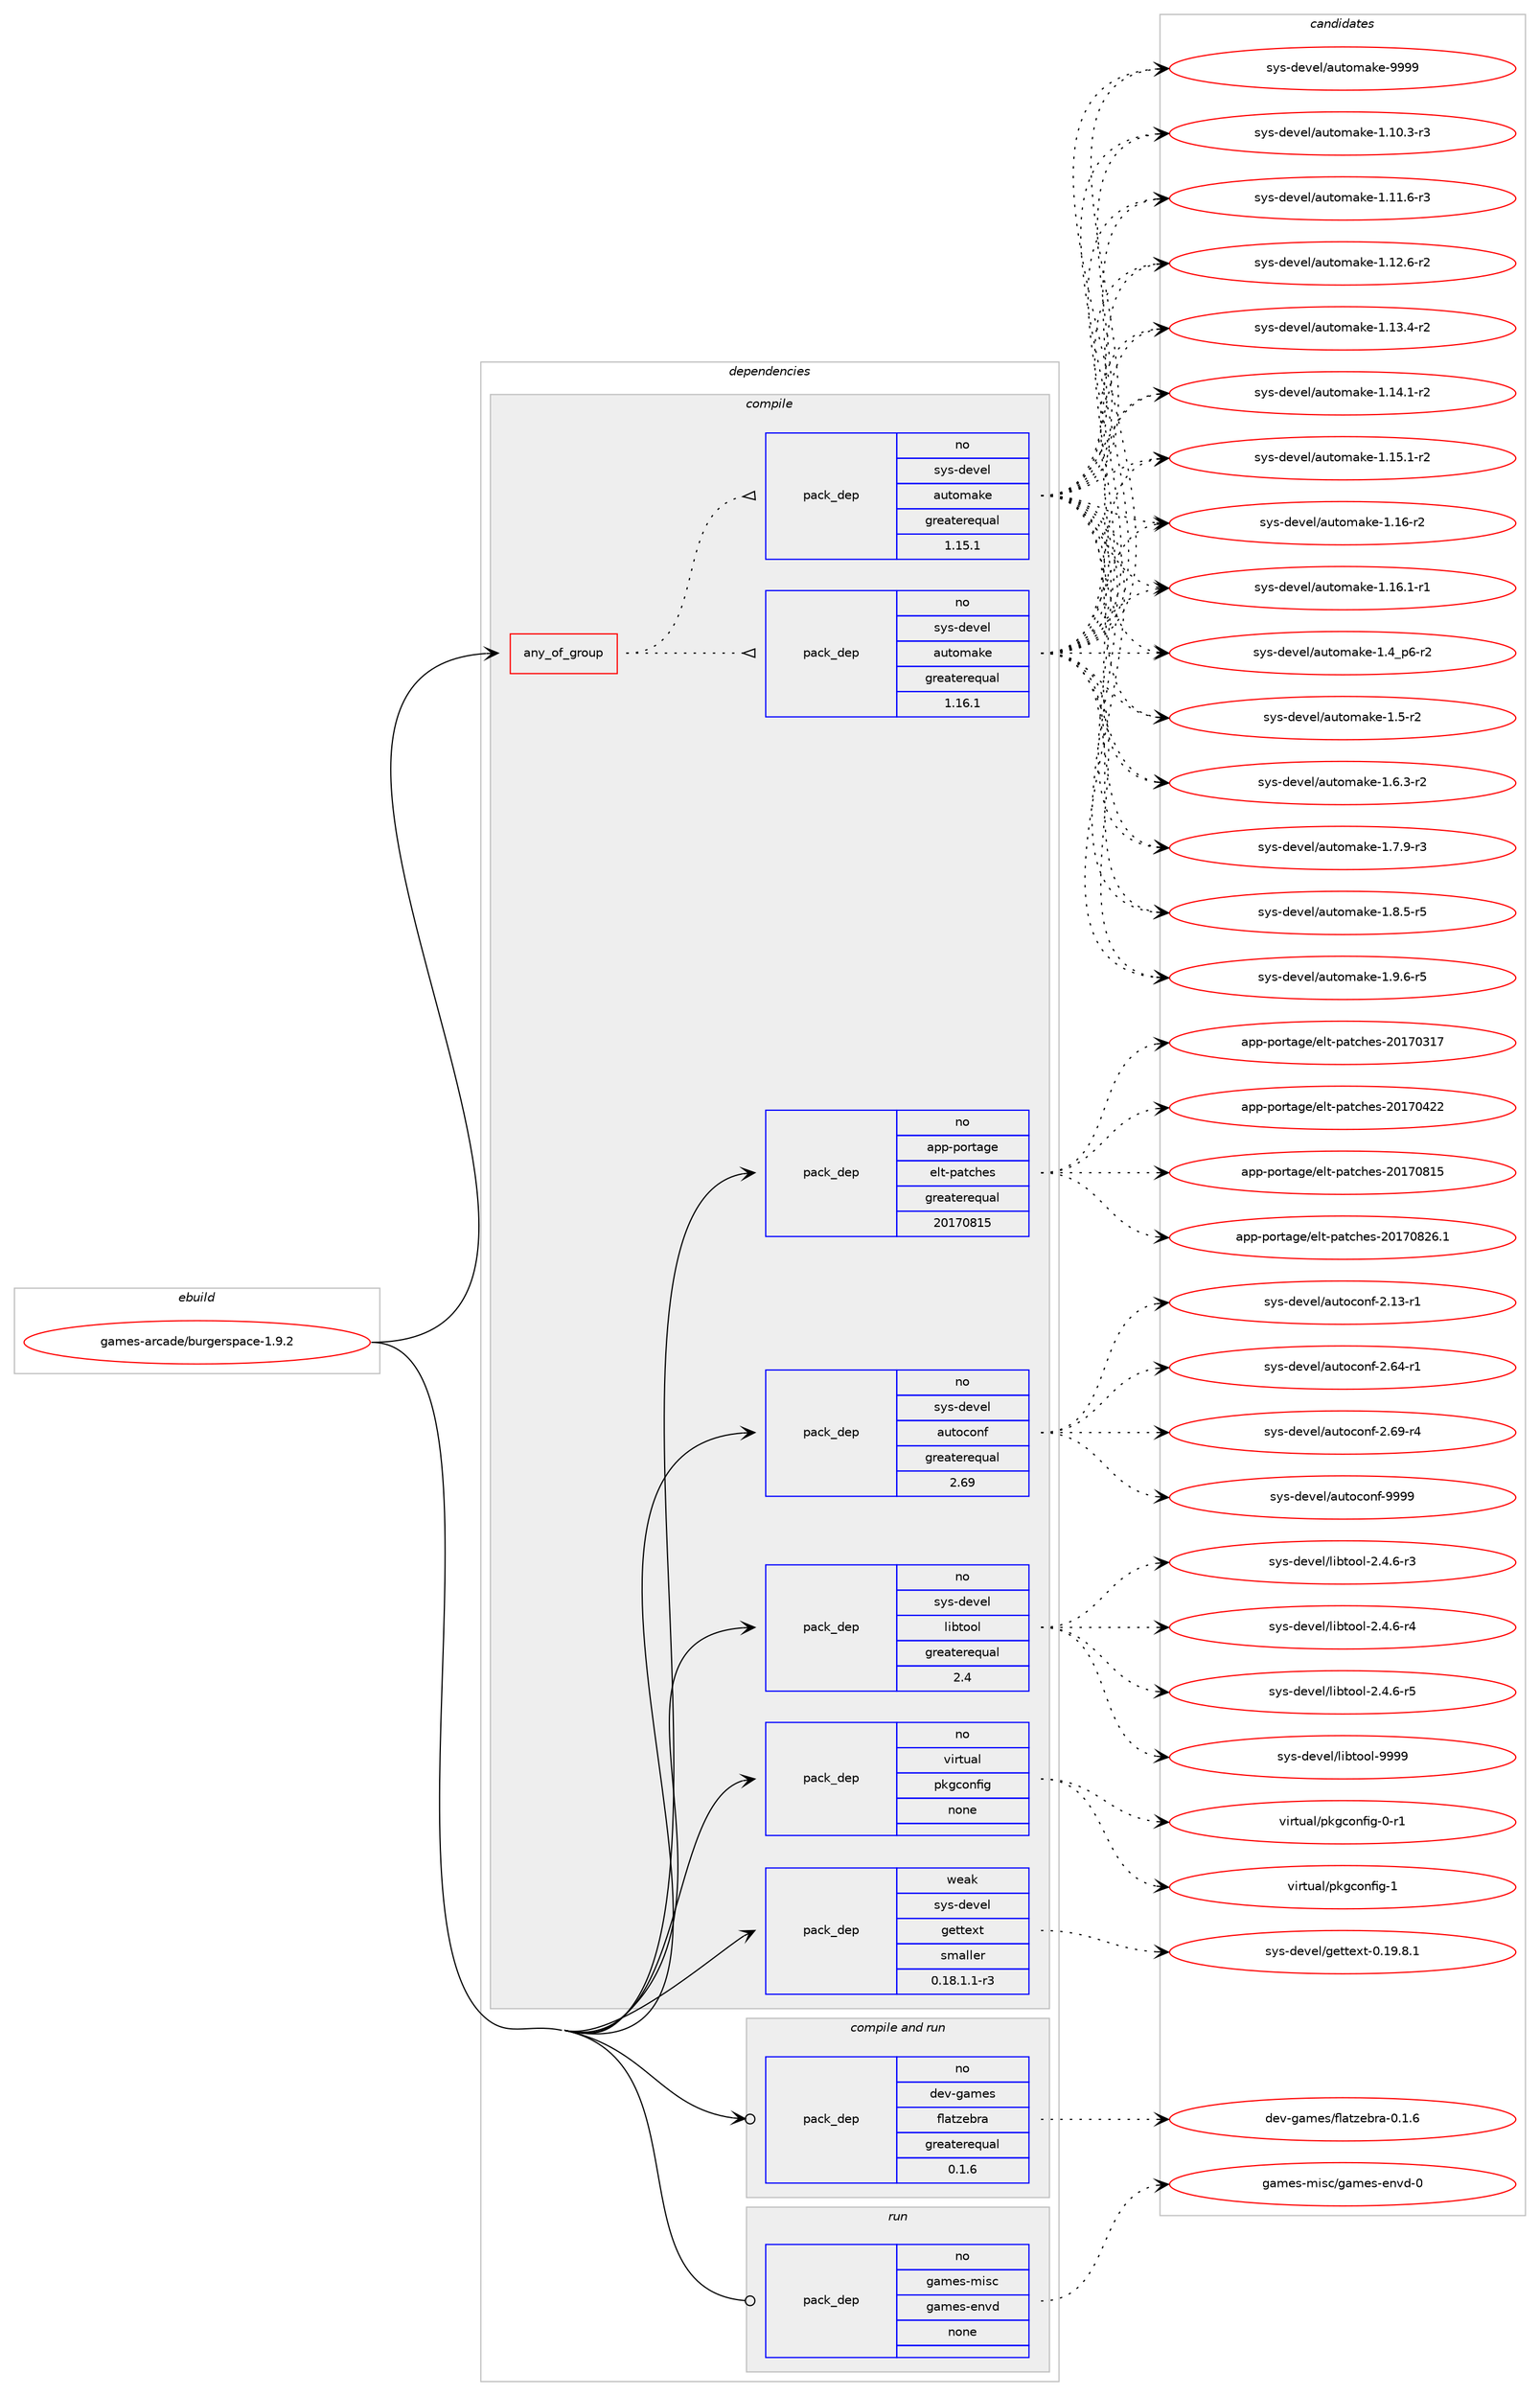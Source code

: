 digraph prolog {

# *************
# Graph options
# *************

newrank=true;
concentrate=true;
compound=true;
graph [rankdir=LR,fontname=Helvetica,fontsize=10,ranksep=1.5];#, ranksep=2.5, nodesep=0.2];
edge  [arrowhead=vee];
node  [fontname=Helvetica,fontsize=10];

# **********
# The ebuild
# **********

subgraph cluster_leftcol {
color=gray;
rank=same;
label=<<i>ebuild</i>>;
id [label="games-arcade/burgerspace-1.9.2", color=red, width=4, href="../games-arcade/burgerspace-1.9.2.svg"];
}

# ****************
# The dependencies
# ****************

subgraph cluster_midcol {
color=gray;
label=<<i>dependencies</i>>;
subgraph cluster_compile {
fillcolor="#eeeeee";
style=filled;
label=<<i>compile</i>>;
subgraph any23200 {
dependency1554094 [label=<<TABLE BORDER="0" CELLBORDER="1" CELLSPACING="0" CELLPADDING="4"><TR><TD CELLPADDING="10">any_of_group</TD></TR></TABLE>>, shape=none, color=red];subgraph pack1104215 {
dependency1554095 [label=<<TABLE BORDER="0" CELLBORDER="1" CELLSPACING="0" CELLPADDING="4" WIDTH="220"><TR><TD ROWSPAN="6" CELLPADDING="30">pack_dep</TD></TR><TR><TD WIDTH="110">no</TD></TR><TR><TD>sys-devel</TD></TR><TR><TD>automake</TD></TR><TR><TD>greaterequal</TD></TR><TR><TD>1.16.1</TD></TR></TABLE>>, shape=none, color=blue];
}
dependency1554094:e -> dependency1554095:w [weight=20,style="dotted",arrowhead="oinv"];
subgraph pack1104216 {
dependency1554096 [label=<<TABLE BORDER="0" CELLBORDER="1" CELLSPACING="0" CELLPADDING="4" WIDTH="220"><TR><TD ROWSPAN="6" CELLPADDING="30">pack_dep</TD></TR><TR><TD WIDTH="110">no</TD></TR><TR><TD>sys-devel</TD></TR><TR><TD>automake</TD></TR><TR><TD>greaterequal</TD></TR><TR><TD>1.15.1</TD></TR></TABLE>>, shape=none, color=blue];
}
dependency1554094:e -> dependency1554096:w [weight=20,style="dotted",arrowhead="oinv"];
}
id:e -> dependency1554094:w [weight=20,style="solid",arrowhead="vee"];
subgraph pack1104217 {
dependency1554097 [label=<<TABLE BORDER="0" CELLBORDER="1" CELLSPACING="0" CELLPADDING="4" WIDTH="220"><TR><TD ROWSPAN="6" CELLPADDING="30">pack_dep</TD></TR><TR><TD WIDTH="110">no</TD></TR><TR><TD>app-portage</TD></TR><TR><TD>elt-patches</TD></TR><TR><TD>greaterequal</TD></TR><TR><TD>20170815</TD></TR></TABLE>>, shape=none, color=blue];
}
id:e -> dependency1554097:w [weight=20,style="solid",arrowhead="vee"];
subgraph pack1104218 {
dependency1554098 [label=<<TABLE BORDER="0" CELLBORDER="1" CELLSPACING="0" CELLPADDING="4" WIDTH="220"><TR><TD ROWSPAN="6" CELLPADDING="30">pack_dep</TD></TR><TR><TD WIDTH="110">no</TD></TR><TR><TD>sys-devel</TD></TR><TR><TD>autoconf</TD></TR><TR><TD>greaterequal</TD></TR><TR><TD>2.69</TD></TR></TABLE>>, shape=none, color=blue];
}
id:e -> dependency1554098:w [weight=20,style="solid",arrowhead="vee"];
subgraph pack1104219 {
dependency1554099 [label=<<TABLE BORDER="0" CELLBORDER="1" CELLSPACING="0" CELLPADDING="4" WIDTH="220"><TR><TD ROWSPAN="6" CELLPADDING="30">pack_dep</TD></TR><TR><TD WIDTH="110">no</TD></TR><TR><TD>sys-devel</TD></TR><TR><TD>libtool</TD></TR><TR><TD>greaterequal</TD></TR><TR><TD>2.4</TD></TR></TABLE>>, shape=none, color=blue];
}
id:e -> dependency1554099:w [weight=20,style="solid",arrowhead="vee"];
subgraph pack1104220 {
dependency1554100 [label=<<TABLE BORDER="0" CELLBORDER="1" CELLSPACING="0" CELLPADDING="4" WIDTH="220"><TR><TD ROWSPAN="6" CELLPADDING="30">pack_dep</TD></TR><TR><TD WIDTH="110">no</TD></TR><TR><TD>virtual</TD></TR><TR><TD>pkgconfig</TD></TR><TR><TD>none</TD></TR><TR><TD></TD></TR></TABLE>>, shape=none, color=blue];
}
id:e -> dependency1554100:w [weight=20,style="solid",arrowhead="vee"];
subgraph pack1104221 {
dependency1554101 [label=<<TABLE BORDER="0" CELLBORDER="1" CELLSPACING="0" CELLPADDING="4" WIDTH="220"><TR><TD ROWSPAN="6" CELLPADDING="30">pack_dep</TD></TR><TR><TD WIDTH="110">weak</TD></TR><TR><TD>sys-devel</TD></TR><TR><TD>gettext</TD></TR><TR><TD>smaller</TD></TR><TR><TD>0.18.1.1-r3</TD></TR></TABLE>>, shape=none, color=blue];
}
id:e -> dependency1554101:w [weight=20,style="solid",arrowhead="vee"];
}
subgraph cluster_compileandrun {
fillcolor="#eeeeee";
style=filled;
label=<<i>compile and run</i>>;
subgraph pack1104222 {
dependency1554102 [label=<<TABLE BORDER="0" CELLBORDER="1" CELLSPACING="0" CELLPADDING="4" WIDTH="220"><TR><TD ROWSPAN="6" CELLPADDING="30">pack_dep</TD></TR><TR><TD WIDTH="110">no</TD></TR><TR><TD>dev-games</TD></TR><TR><TD>flatzebra</TD></TR><TR><TD>greaterequal</TD></TR><TR><TD>0.1.6</TD></TR></TABLE>>, shape=none, color=blue];
}
id:e -> dependency1554102:w [weight=20,style="solid",arrowhead="odotvee"];
}
subgraph cluster_run {
fillcolor="#eeeeee";
style=filled;
label=<<i>run</i>>;
subgraph pack1104223 {
dependency1554103 [label=<<TABLE BORDER="0" CELLBORDER="1" CELLSPACING="0" CELLPADDING="4" WIDTH="220"><TR><TD ROWSPAN="6" CELLPADDING="30">pack_dep</TD></TR><TR><TD WIDTH="110">no</TD></TR><TR><TD>games-misc</TD></TR><TR><TD>games-envd</TD></TR><TR><TD>none</TD></TR><TR><TD></TD></TR></TABLE>>, shape=none, color=blue];
}
id:e -> dependency1554103:w [weight=20,style="solid",arrowhead="odot"];
}
}

# **************
# The candidates
# **************

subgraph cluster_choices {
rank=same;
color=gray;
label=<<i>candidates</i>>;

subgraph choice1104215 {
color=black;
nodesep=1;
choice11512111545100101118101108479711711611110997107101454946494846514511451 [label="sys-devel/automake-1.10.3-r3", color=red, width=4,href="../sys-devel/automake-1.10.3-r3.svg"];
choice11512111545100101118101108479711711611110997107101454946494946544511451 [label="sys-devel/automake-1.11.6-r3", color=red, width=4,href="../sys-devel/automake-1.11.6-r3.svg"];
choice11512111545100101118101108479711711611110997107101454946495046544511450 [label="sys-devel/automake-1.12.6-r2", color=red, width=4,href="../sys-devel/automake-1.12.6-r2.svg"];
choice11512111545100101118101108479711711611110997107101454946495146524511450 [label="sys-devel/automake-1.13.4-r2", color=red, width=4,href="../sys-devel/automake-1.13.4-r2.svg"];
choice11512111545100101118101108479711711611110997107101454946495246494511450 [label="sys-devel/automake-1.14.1-r2", color=red, width=4,href="../sys-devel/automake-1.14.1-r2.svg"];
choice11512111545100101118101108479711711611110997107101454946495346494511450 [label="sys-devel/automake-1.15.1-r2", color=red, width=4,href="../sys-devel/automake-1.15.1-r2.svg"];
choice1151211154510010111810110847971171161111099710710145494649544511450 [label="sys-devel/automake-1.16-r2", color=red, width=4,href="../sys-devel/automake-1.16-r2.svg"];
choice11512111545100101118101108479711711611110997107101454946495446494511449 [label="sys-devel/automake-1.16.1-r1", color=red, width=4,href="../sys-devel/automake-1.16.1-r1.svg"];
choice115121115451001011181011084797117116111109971071014549465295112544511450 [label="sys-devel/automake-1.4_p6-r2", color=red, width=4,href="../sys-devel/automake-1.4_p6-r2.svg"];
choice11512111545100101118101108479711711611110997107101454946534511450 [label="sys-devel/automake-1.5-r2", color=red, width=4,href="../sys-devel/automake-1.5-r2.svg"];
choice115121115451001011181011084797117116111109971071014549465446514511450 [label="sys-devel/automake-1.6.3-r2", color=red, width=4,href="../sys-devel/automake-1.6.3-r2.svg"];
choice115121115451001011181011084797117116111109971071014549465546574511451 [label="sys-devel/automake-1.7.9-r3", color=red, width=4,href="../sys-devel/automake-1.7.9-r3.svg"];
choice115121115451001011181011084797117116111109971071014549465646534511453 [label="sys-devel/automake-1.8.5-r5", color=red, width=4,href="../sys-devel/automake-1.8.5-r5.svg"];
choice115121115451001011181011084797117116111109971071014549465746544511453 [label="sys-devel/automake-1.9.6-r5", color=red, width=4,href="../sys-devel/automake-1.9.6-r5.svg"];
choice115121115451001011181011084797117116111109971071014557575757 [label="sys-devel/automake-9999", color=red, width=4,href="../sys-devel/automake-9999.svg"];
dependency1554095:e -> choice11512111545100101118101108479711711611110997107101454946494846514511451:w [style=dotted,weight="100"];
dependency1554095:e -> choice11512111545100101118101108479711711611110997107101454946494946544511451:w [style=dotted,weight="100"];
dependency1554095:e -> choice11512111545100101118101108479711711611110997107101454946495046544511450:w [style=dotted,weight="100"];
dependency1554095:e -> choice11512111545100101118101108479711711611110997107101454946495146524511450:w [style=dotted,weight="100"];
dependency1554095:e -> choice11512111545100101118101108479711711611110997107101454946495246494511450:w [style=dotted,weight="100"];
dependency1554095:e -> choice11512111545100101118101108479711711611110997107101454946495346494511450:w [style=dotted,weight="100"];
dependency1554095:e -> choice1151211154510010111810110847971171161111099710710145494649544511450:w [style=dotted,weight="100"];
dependency1554095:e -> choice11512111545100101118101108479711711611110997107101454946495446494511449:w [style=dotted,weight="100"];
dependency1554095:e -> choice115121115451001011181011084797117116111109971071014549465295112544511450:w [style=dotted,weight="100"];
dependency1554095:e -> choice11512111545100101118101108479711711611110997107101454946534511450:w [style=dotted,weight="100"];
dependency1554095:e -> choice115121115451001011181011084797117116111109971071014549465446514511450:w [style=dotted,weight="100"];
dependency1554095:e -> choice115121115451001011181011084797117116111109971071014549465546574511451:w [style=dotted,weight="100"];
dependency1554095:e -> choice115121115451001011181011084797117116111109971071014549465646534511453:w [style=dotted,weight="100"];
dependency1554095:e -> choice115121115451001011181011084797117116111109971071014549465746544511453:w [style=dotted,weight="100"];
dependency1554095:e -> choice115121115451001011181011084797117116111109971071014557575757:w [style=dotted,weight="100"];
}
subgraph choice1104216 {
color=black;
nodesep=1;
choice11512111545100101118101108479711711611110997107101454946494846514511451 [label="sys-devel/automake-1.10.3-r3", color=red, width=4,href="../sys-devel/automake-1.10.3-r3.svg"];
choice11512111545100101118101108479711711611110997107101454946494946544511451 [label="sys-devel/automake-1.11.6-r3", color=red, width=4,href="../sys-devel/automake-1.11.6-r3.svg"];
choice11512111545100101118101108479711711611110997107101454946495046544511450 [label="sys-devel/automake-1.12.6-r2", color=red, width=4,href="../sys-devel/automake-1.12.6-r2.svg"];
choice11512111545100101118101108479711711611110997107101454946495146524511450 [label="sys-devel/automake-1.13.4-r2", color=red, width=4,href="../sys-devel/automake-1.13.4-r2.svg"];
choice11512111545100101118101108479711711611110997107101454946495246494511450 [label="sys-devel/automake-1.14.1-r2", color=red, width=4,href="../sys-devel/automake-1.14.1-r2.svg"];
choice11512111545100101118101108479711711611110997107101454946495346494511450 [label="sys-devel/automake-1.15.1-r2", color=red, width=4,href="../sys-devel/automake-1.15.1-r2.svg"];
choice1151211154510010111810110847971171161111099710710145494649544511450 [label="sys-devel/automake-1.16-r2", color=red, width=4,href="../sys-devel/automake-1.16-r2.svg"];
choice11512111545100101118101108479711711611110997107101454946495446494511449 [label="sys-devel/automake-1.16.1-r1", color=red, width=4,href="../sys-devel/automake-1.16.1-r1.svg"];
choice115121115451001011181011084797117116111109971071014549465295112544511450 [label="sys-devel/automake-1.4_p6-r2", color=red, width=4,href="../sys-devel/automake-1.4_p6-r2.svg"];
choice11512111545100101118101108479711711611110997107101454946534511450 [label="sys-devel/automake-1.5-r2", color=red, width=4,href="../sys-devel/automake-1.5-r2.svg"];
choice115121115451001011181011084797117116111109971071014549465446514511450 [label="sys-devel/automake-1.6.3-r2", color=red, width=4,href="../sys-devel/automake-1.6.3-r2.svg"];
choice115121115451001011181011084797117116111109971071014549465546574511451 [label="sys-devel/automake-1.7.9-r3", color=red, width=4,href="../sys-devel/automake-1.7.9-r3.svg"];
choice115121115451001011181011084797117116111109971071014549465646534511453 [label="sys-devel/automake-1.8.5-r5", color=red, width=4,href="../sys-devel/automake-1.8.5-r5.svg"];
choice115121115451001011181011084797117116111109971071014549465746544511453 [label="sys-devel/automake-1.9.6-r5", color=red, width=4,href="../sys-devel/automake-1.9.6-r5.svg"];
choice115121115451001011181011084797117116111109971071014557575757 [label="sys-devel/automake-9999", color=red, width=4,href="../sys-devel/automake-9999.svg"];
dependency1554096:e -> choice11512111545100101118101108479711711611110997107101454946494846514511451:w [style=dotted,weight="100"];
dependency1554096:e -> choice11512111545100101118101108479711711611110997107101454946494946544511451:w [style=dotted,weight="100"];
dependency1554096:e -> choice11512111545100101118101108479711711611110997107101454946495046544511450:w [style=dotted,weight="100"];
dependency1554096:e -> choice11512111545100101118101108479711711611110997107101454946495146524511450:w [style=dotted,weight="100"];
dependency1554096:e -> choice11512111545100101118101108479711711611110997107101454946495246494511450:w [style=dotted,weight="100"];
dependency1554096:e -> choice11512111545100101118101108479711711611110997107101454946495346494511450:w [style=dotted,weight="100"];
dependency1554096:e -> choice1151211154510010111810110847971171161111099710710145494649544511450:w [style=dotted,weight="100"];
dependency1554096:e -> choice11512111545100101118101108479711711611110997107101454946495446494511449:w [style=dotted,weight="100"];
dependency1554096:e -> choice115121115451001011181011084797117116111109971071014549465295112544511450:w [style=dotted,weight="100"];
dependency1554096:e -> choice11512111545100101118101108479711711611110997107101454946534511450:w [style=dotted,weight="100"];
dependency1554096:e -> choice115121115451001011181011084797117116111109971071014549465446514511450:w [style=dotted,weight="100"];
dependency1554096:e -> choice115121115451001011181011084797117116111109971071014549465546574511451:w [style=dotted,weight="100"];
dependency1554096:e -> choice115121115451001011181011084797117116111109971071014549465646534511453:w [style=dotted,weight="100"];
dependency1554096:e -> choice115121115451001011181011084797117116111109971071014549465746544511453:w [style=dotted,weight="100"];
dependency1554096:e -> choice115121115451001011181011084797117116111109971071014557575757:w [style=dotted,weight="100"];
}
subgraph choice1104217 {
color=black;
nodesep=1;
choice97112112451121111141169710310147101108116451129711699104101115455048495548514955 [label="app-portage/elt-patches-20170317", color=red, width=4,href="../app-portage/elt-patches-20170317.svg"];
choice97112112451121111141169710310147101108116451129711699104101115455048495548525050 [label="app-portage/elt-patches-20170422", color=red, width=4,href="../app-portage/elt-patches-20170422.svg"];
choice97112112451121111141169710310147101108116451129711699104101115455048495548564953 [label="app-portage/elt-patches-20170815", color=red, width=4,href="../app-portage/elt-patches-20170815.svg"];
choice971121124511211111411697103101471011081164511297116991041011154550484955485650544649 [label="app-portage/elt-patches-20170826.1", color=red, width=4,href="../app-portage/elt-patches-20170826.1.svg"];
dependency1554097:e -> choice97112112451121111141169710310147101108116451129711699104101115455048495548514955:w [style=dotted,weight="100"];
dependency1554097:e -> choice97112112451121111141169710310147101108116451129711699104101115455048495548525050:w [style=dotted,weight="100"];
dependency1554097:e -> choice97112112451121111141169710310147101108116451129711699104101115455048495548564953:w [style=dotted,weight="100"];
dependency1554097:e -> choice971121124511211111411697103101471011081164511297116991041011154550484955485650544649:w [style=dotted,weight="100"];
}
subgraph choice1104218 {
color=black;
nodesep=1;
choice1151211154510010111810110847971171161119911111010245504649514511449 [label="sys-devel/autoconf-2.13-r1", color=red, width=4,href="../sys-devel/autoconf-2.13-r1.svg"];
choice1151211154510010111810110847971171161119911111010245504654524511449 [label="sys-devel/autoconf-2.64-r1", color=red, width=4,href="../sys-devel/autoconf-2.64-r1.svg"];
choice1151211154510010111810110847971171161119911111010245504654574511452 [label="sys-devel/autoconf-2.69-r4", color=red, width=4,href="../sys-devel/autoconf-2.69-r4.svg"];
choice115121115451001011181011084797117116111991111101024557575757 [label="sys-devel/autoconf-9999", color=red, width=4,href="../sys-devel/autoconf-9999.svg"];
dependency1554098:e -> choice1151211154510010111810110847971171161119911111010245504649514511449:w [style=dotted,weight="100"];
dependency1554098:e -> choice1151211154510010111810110847971171161119911111010245504654524511449:w [style=dotted,weight="100"];
dependency1554098:e -> choice1151211154510010111810110847971171161119911111010245504654574511452:w [style=dotted,weight="100"];
dependency1554098:e -> choice115121115451001011181011084797117116111991111101024557575757:w [style=dotted,weight="100"];
}
subgraph choice1104219 {
color=black;
nodesep=1;
choice1151211154510010111810110847108105981161111111084550465246544511451 [label="sys-devel/libtool-2.4.6-r3", color=red, width=4,href="../sys-devel/libtool-2.4.6-r3.svg"];
choice1151211154510010111810110847108105981161111111084550465246544511452 [label="sys-devel/libtool-2.4.6-r4", color=red, width=4,href="../sys-devel/libtool-2.4.6-r4.svg"];
choice1151211154510010111810110847108105981161111111084550465246544511453 [label="sys-devel/libtool-2.4.6-r5", color=red, width=4,href="../sys-devel/libtool-2.4.6-r5.svg"];
choice1151211154510010111810110847108105981161111111084557575757 [label="sys-devel/libtool-9999", color=red, width=4,href="../sys-devel/libtool-9999.svg"];
dependency1554099:e -> choice1151211154510010111810110847108105981161111111084550465246544511451:w [style=dotted,weight="100"];
dependency1554099:e -> choice1151211154510010111810110847108105981161111111084550465246544511452:w [style=dotted,weight="100"];
dependency1554099:e -> choice1151211154510010111810110847108105981161111111084550465246544511453:w [style=dotted,weight="100"];
dependency1554099:e -> choice1151211154510010111810110847108105981161111111084557575757:w [style=dotted,weight="100"];
}
subgraph choice1104220 {
color=black;
nodesep=1;
choice11810511411611797108471121071039911111010210510345484511449 [label="virtual/pkgconfig-0-r1", color=red, width=4,href="../virtual/pkgconfig-0-r1.svg"];
choice1181051141161179710847112107103991111101021051034549 [label="virtual/pkgconfig-1", color=red, width=4,href="../virtual/pkgconfig-1.svg"];
dependency1554100:e -> choice11810511411611797108471121071039911111010210510345484511449:w [style=dotted,weight="100"];
dependency1554100:e -> choice1181051141161179710847112107103991111101021051034549:w [style=dotted,weight="100"];
}
subgraph choice1104221 {
color=black;
nodesep=1;
choice1151211154510010111810110847103101116116101120116454846495746564649 [label="sys-devel/gettext-0.19.8.1", color=red, width=4,href="../sys-devel/gettext-0.19.8.1.svg"];
dependency1554101:e -> choice1151211154510010111810110847103101116116101120116454846495746564649:w [style=dotted,weight="100"];
}
subgraph choice1104222 {
color=black;
nodesep=1;
choice100101118451039710910111547102108971161221019811497454846494654 [label="dev-games/flatzebra-0.1.6", color=red, width=4,href="../dev-games/flatzebra-0.1.6.svg"];
dependency1554102:e -> choice100101118451039710910111547102108971161221019811497454846494654:w [style=dotted,weight="100"];
}
subgraph choice1104223 {
color=black;
nodesep=1;
choice1039710910111545109105115994710397109101115451011101181004548 [label="games-misc/games-envd-0", color=red, width=4,href="../games-misc/games-envd-0.svg"];
dependency1554103:e -> choice1039710910111545109105115994710397109101115451011101181004548:w [style=dotted,weight="100"];
}
}

}

